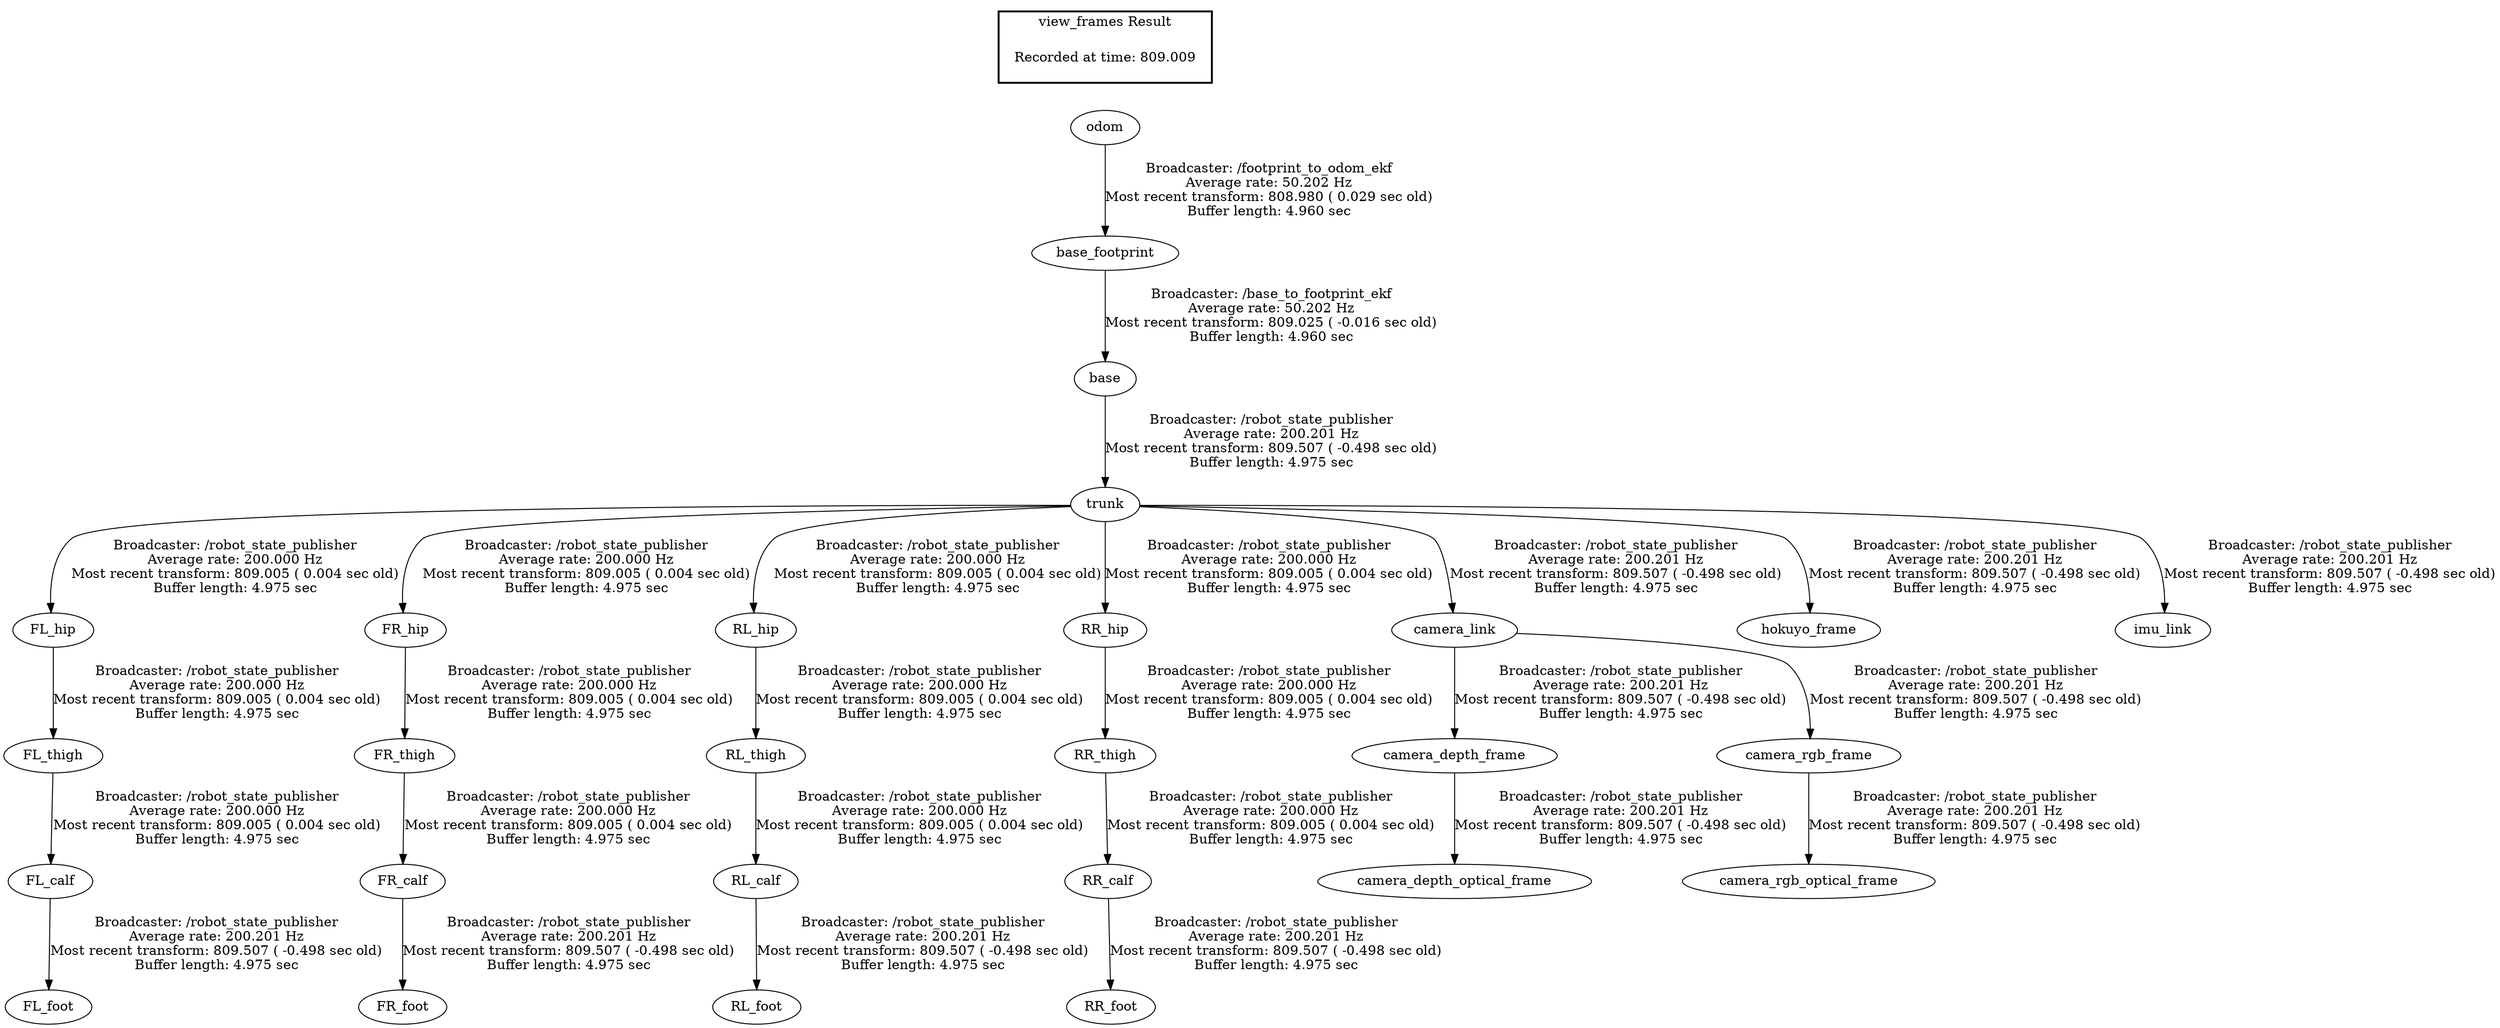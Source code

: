 digraph G {
"FL_thigh" -> "FL_calf"[label="Broadcaster: /robot_state_publisher\nAverage rate: 200.000 Hz\nMost recent transform: 809.005 ( 0.004 sec old)\nBuffer length: 4.975 sec\n"];
"FL_hip" -> "FL_thigh"[label="Broadcaster: /robot_state_publisher\nAverage rate: 200.000 Hz\nMost recent transform: 809.005 ( 0.004 sec old)\nBuffer length: 4.975 sec\n"];
"trunk" -> "FL_hip"[label="Broadcaster: /robot_state_publisher\nAverage rate: 200.000 Hz\nMost recent transform: 809.005 ( 0.004 sec old)\nBuffer length: 4.975 sec\n"];
"base" -> "trunk"[label="Broadcaster: /robot_state_publisher\nAverage rate: 200.201 Hz\nMost recent transform: 809.507 ( -0.498 sec old)\nBuffer length: 4.975 sec\n"];
"FR_thigh" -> "FR_calf"[label="Broadcaster: /robot_state_publisher\nAverage rate: 200.000 Hz\nMost recent transform: 809.005 ( 0.004 sec old)\nBuffer length: 4.975 sec\n"];
"FR_hip" -> "FR_thigh"[label="Broadcaster: /robot_state_publisher\nAverage rate: 200.000 Hz\nMost recent transform: 809.005 ( 0.004 sec old)\nBuffer length: 4.975 sec\n"];
"trunk" -> "FR_hip"[label="Broadcaster: /robot_state_publisher\nAverage rate: 200.000 Hz\nMost recent transform: 809.005 ( 0.004 sec old)\nBuffer length: 4.975 sec\n"];
"RL_thigh" -> "RL_calf"[label="Broadcaster: /robot_state_publisher\nAverage rate: 200.000 Hz\nMost recent transform: 809.005 ( 0.004 sec old)\nBuffer length: 4.975 sec\n"];
"RL_hip" -> "RL_thigh"[label="Broadcaster: /robot_state_publisher\nAverage rate: 200.000 Hz\nMost recent transform: 809.005 ( 0.004 sec old)\nBuffer length: 4.975 sec\n"];
"trunk" -> "RL_hip"[label="Broadcaster: /robot_state_publisher\nAverage rate: 200.000 Hz\nMost recent transform: 809.005 ( 0.004 sec old)\nBuffer length: 4.975 sec\n"];
"RR_thigh" -> "RR_calf"[label="Broadcaster: /robot_state_publisher\nAverage rate: 200.000 Hz\nMost recent transform: 809.005 ( 0.004 sec old)\nBuffer length: 4.975 sec\n"];
"RR_hip" -> "RR_thigh"[label="Broadcaster: /robot_state_publisher\nAverage rate: 200.000 Hz\nMost recent transform: 809.005 ( 0.004 sec old)\nBuffer length: 4.975 sec\n"];
"trunk" -> "RR_hip"[label="Broadcaster: /robot_state_publisher\nAverage rate: 200.000 Hz\nMost recent transform: 809.005 ( 0.004 sec old)\nBuffer length: 4.975 sec\n"];
"FL_calf" -> "FL_foot"[label="Broadcaster: /robot_state_publisher\nAverage rate: 200.201 Hz\nMost recent transform: 809.507 ( -0.498 sec old)\nBuffer length: 4.975 sec\n"];
"FR_calf" -> "FR_foot"[label="Broadcaster: /robot_state_publisher\nAverage rate: 200.201 Hz\nMost recent transform: 809.507 ( -0.498 sec old)\nBuffer length: 4.975 sec\n"];
"RL_calf" -> "RL_foot"[label="Broadcaster: /robot_state_publisher\nAverage rate: 200.201 Hz\nMost recent transform: 809.507 ( -0.498 sec old)\nBuffer length: 4.975 sec\n"];
"RR_calf" -> "RR_foot"[label="Broadcaster: /robot_state_publisher\nAverage rate: 200.201 Hz\nMost recent transform: 809.507 ( -0.498 sec old)\nBuffer length: 4.975 sec\n"];
"camera_link" -> "camera_depth_frame"[label="Broadcaster: /robot_state_publisher\nAverage rate: 200.201 Hz\nMost recent transform: 809.507 ( -0.498 sec old)\nBuffer length: 4.975 sec\n"];
"trunk" -> "camera_link"[label="Broadcaster: /robot_state_publisher\nAverage rate: 200.201 Hz\nMost recent transform: 809.507 ( -0.498 sec old)\nBuffer length: 4.975 sec\n"];
"camera_depth_frame" -> "camera_depth_optical_frame"[label="Broadcaster: /robot_state_publisher\nAverage rate: 200.201 Hz\nMost recent transform: 809.507 ( -0.498 sec old)\nBuffer length: 4.975 sec\n"];
"camera_link" -> "camera_rgb_frame"[label="Broadcaster: /robot_state_publisher\nAverage rate: 200.201 Hz\nMost recent transform: 809.507 ( -0.498 sec old)\nBuffer length: 4.975 sec\n"];
"camera_rgb_frame" -> "camera_rgb_optical_frame"[label="Broadcaster: /robot_state_publisher\nAverage rate: 200.201 Hz\nMost recent transform: 809.507 ( -0.498 sec old)\nBuffer length: 4.975 sec\n"];
"base_footprint" -> "base"[label="Broadcaster: /base_to_footprint_ekf\nAverage rate: 50.202 Hz\nMost recent transform: 809.025 ( -0.016 sec old)\nBuffer length: 4.960 sec\n"];
"trunk" -> "hokuyo_frame"[label="Broadcaster: /robot_state_publisher\nAverage rate: 200.201 Hz\nMost recent transform: 809.507 ( -0.498 sec old)\nBuffer length: 4.975 sec\n"];
"trunk" -> "imu_link"[label="Broadcaster: /robot_state_publisher\nAverage rate: 200.201 Hz\nMost recent transform: 809.507 ( -0.498 sec old)\nBuffer length: 4.975 sec\n"];
"odom" -> "base_footprint"[label="Broadcaster: /footprint_to_odom_ekf\nAverage rate: 50.202 Hz\nMost recent transform: 808.980 ( 0.029 sec old)\nBuffer length: 4.960 sec\n"];
edge [style=invis];
 subgraph cluster_legend { style=bold; color=black; label ="view_frames Result";
"Recorded at time: 809.009"[ shape=plaintext ] ;
 }->"odom";
}